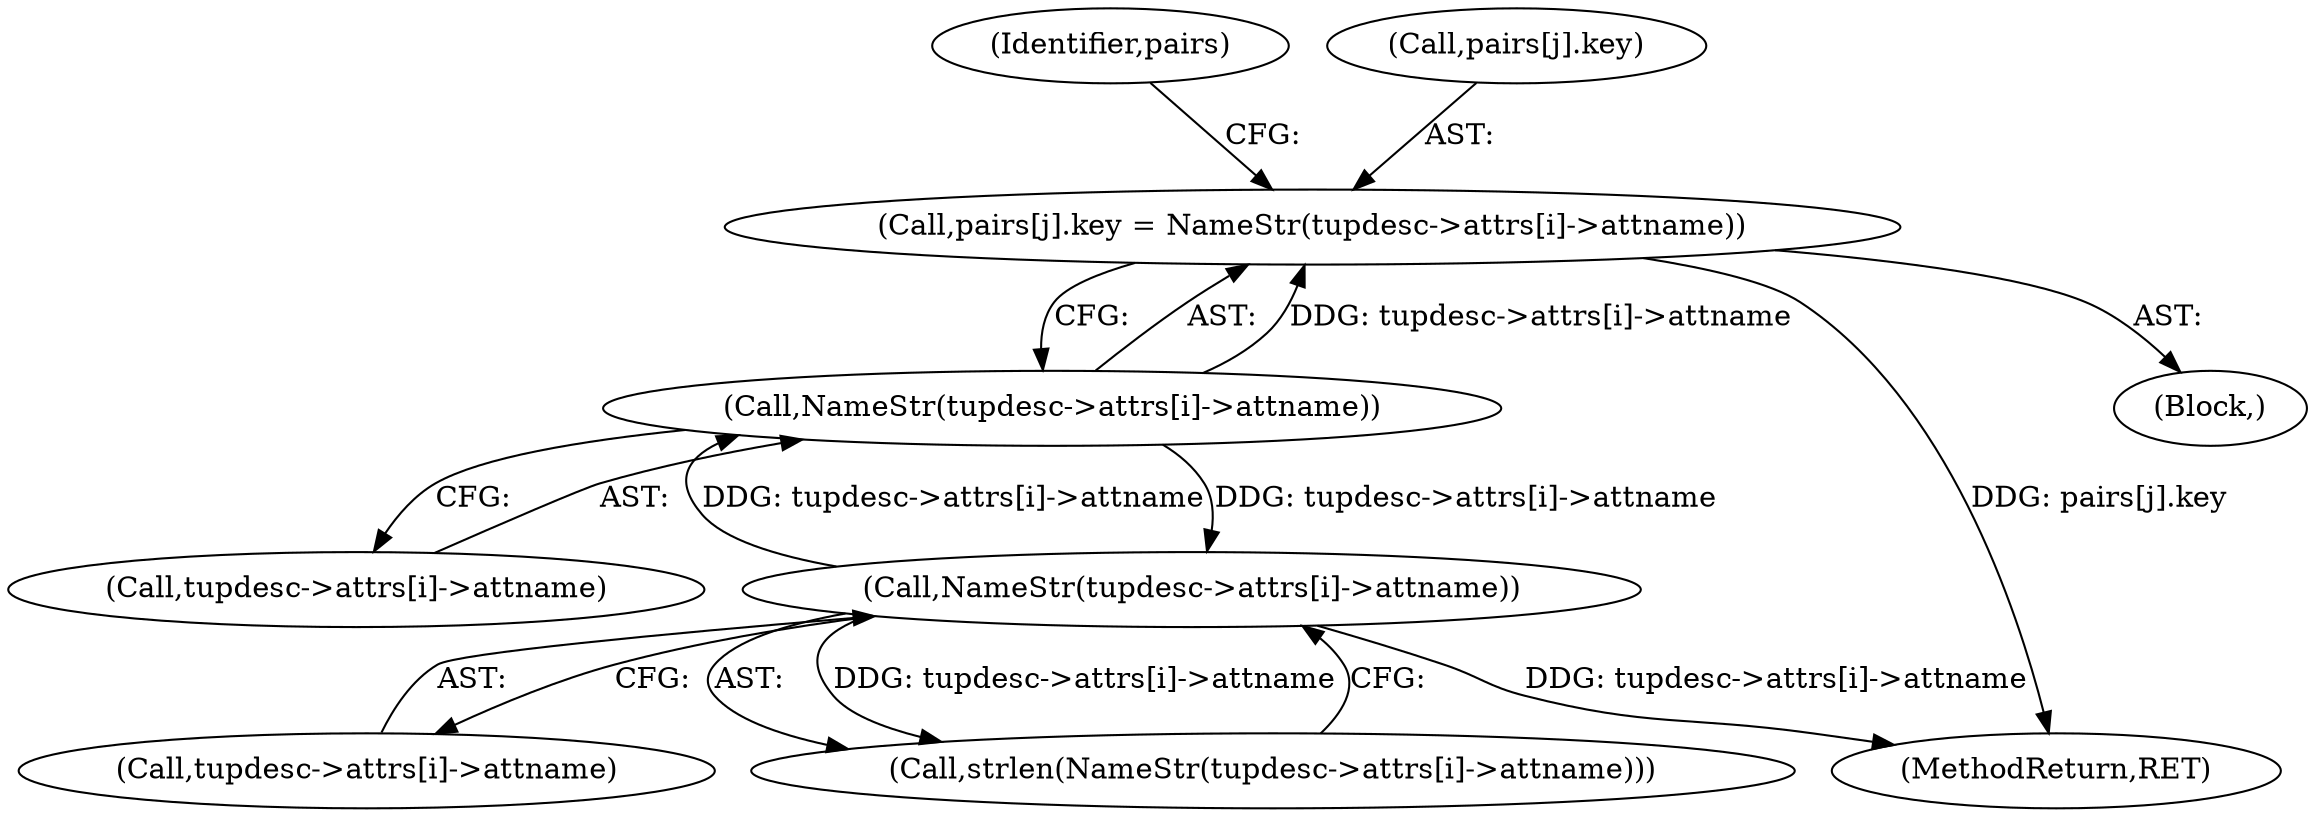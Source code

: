 digraph "0_postgres_31400a673325147e1205326008e32135a78b4d8a_1@pointer" {
"1000383" [label="(Call,pairs[j].key = NameStr(tupdesc->attrs[i]->attname))"];
"1000389" [label="(Call,NameStr(tupdesc->attrs[i]->attname))"];
"1000405" [label="(Call,NameStr(tupdesc->attrs[i]->attname))"];
"1000383" [label="(Call,pairs[j].key = NameStr(tupdesc->attrs[i]->attname))"];
"1000390" [label="(Call,tupdesc->attrs[i]->attname)"];
"1000406" [label="(Call,tupdesc->attrs[i]->attname)"];
"1000400" [label="(Identifier,pairs)"];
"1000545" [label="(MethodReturn,RET)"];
"1000405" [label="(Call,NameStr(tupdesc->attrs[i]->attname))"];
"1000384" [label="(Call,pairs[j].key)"];
"1000353" [label="(Block,)"];
"1000404" [label="(Call,strlen(NameStr(tupdesc->attrs[i]->attname)))"];
"1000389" [label="(Call,NameStr(tupdesc->attrs[i]->attname))"];
"1000383" -> "1000353"  [label="AST: "];
"1000383" -> "1000389"  [label="CFG: "];
"1000384" -> "1000383"  [label="AST: "];
"1000389" -> "1000383"  [label="AST: "];
"1000400" -> "1000383"  [label="CFG: "];
"1000383" -> "1000545"  [label="DDG: pairs[j].key"];
"1000389" -> "1000383"  [label="DDG: tupdesc->attrs[i]->attname"];
"1000389" -> "1000390"  [label="CFG: "];
"1000390" -> "1000389"  [label="AST: "];
"1000405" -> "1000389"  [label="DDG: tupdesc->attrs[i]->attname"];
"1000389" -> "1000405"  [label="DDG: tupdesc->attrs[i]->attname"];
"1000405" -> "1000404"  [label="AST: "];
"1000405" -> "1000406"  [label="CFG: "];
"1000406" -> "1000405"  [label="AST: "];
"1000404" -> "1000405"  [label="CFG: "];
"1000405" -> "1000545"  [label="DDG: tupdesc->attrs[i]->attname"];
"1000405" -> "1000404"  [label="DDG: tupdesc->attrs[i]->attname"];
}
